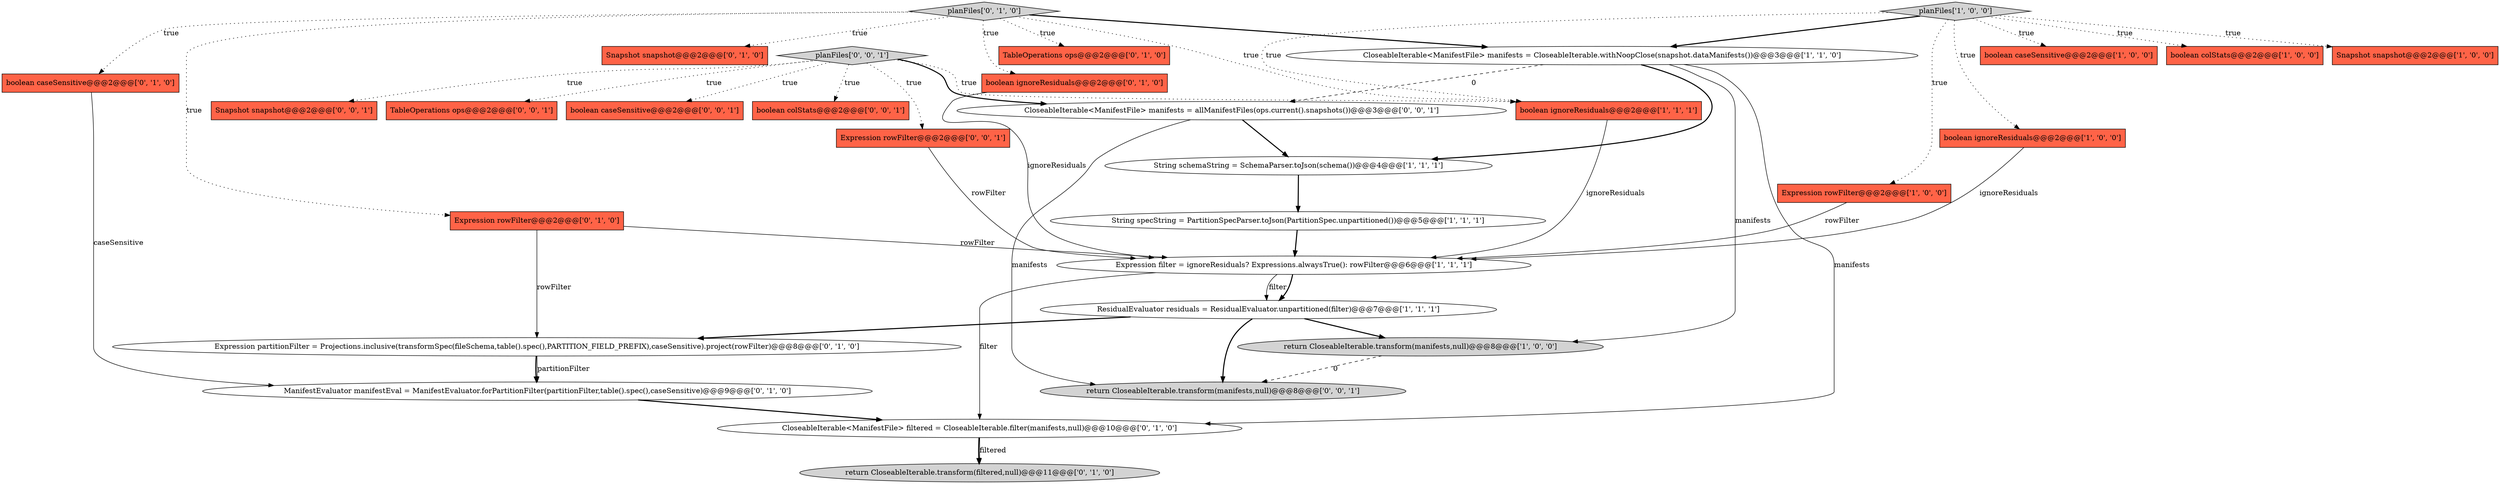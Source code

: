 digraph {
27 [style = filled, label = "boolean colStats@@@2@@@['0', '0', '1']", fillcolor = tomato, shape = box image = "AAA0AAABBB3BBB"];
22 [style = filled, label = "Snapshot snapshot@@@2@@@['0', '1', '0']", fillcolor = tomato, shape = box image = "AAA0AAABBB2BBB"];
7 [style = filled, label = "boolean ignoreResiduals@@@2@@@['1', '0', '0']", fillcolor = tomato, shape = box image = "AAA0AAABBB1BBB"];
11 [style = filled, label = "boolean ignoreResiduals@@@2@@@['1', '1', '1']", fillcolor = tomato, shape = box image = "AAA0AAABBB1BBB"];
17 [style = filled, label = "boolean caseSensitive@@@2@@@['0', '1', '0']", fillcolor = tomato, shape = box image = "AAA0AAABBB2BBB"];
14 [style = filled, label = "ManifestEvaluator manifestEval = ManifestEvaluator.forPartitionFilter(partitionFilter,table().spec(),caseSensitive)@@@9@@@['0', '1', '0']", fillcolor = white, shape = ellipse image = "AAA1AAABBB2BBB"];
15 [style = filled, label = "CloseableIterable<ManifestFile> filtered = CloseableIterable.filter(manifests,null)@@@10@@@['0', '1', '0']", fillcolor = white, shape = ellipse image = "AAA1AAABBB2BBB"];
2 [style = filled, label = "return CloseableIterable.transform(manifests,null)@@@8@@@['1', '0', '0']", fillcolor = lightgray, shape = ellipse image = "AAA0AAABBB1BBB"];
5 [style = filled, label = "boolean caseSensitive@@@2@@@['1', '0', '0']", fillcolor = tomato, shape = box image = "AAA0AAABBB1BBB"];
4 [style = filled, label = "planFiles['1', '0', '0']", fillcolor = lightgray, shape = diamond image = "AAA0AAABBB1BBB"];
28 [style = filled, label = "planFiles['0', '0', '1']", fillcolor = lightgray, shape = diamond image = "AAA0AAABBB3BBB"];
19 [style = filled, label = "Expression rowFilter@@@2@@@['0', '1', '0']", fillcolor = tomato, shape = box image = "AAA0AAABBB2BBB"];
12 [style = filled, label = "String schemaString = SchemaParser.toJson(schema())@@@4@@@['1', '1', '1']", fillcolor = white, shape = ellipse image = "AAA0AAABBB1BBB"];
25 [style = filled, label = "CloseableIterable<ManifestFile> manifests = allManifestFiles(ops.current().snapshots())@@@3@@@['0', '0', '1']", fillcolor = white, shape = ellipse image = "AAA0AAABBB3BBB"];
16 [style = filled, label = "planFiles['0', '1', '0']", fillcolor = lightgray, shape = diamond image = "AAA0AAABBB2BBB"];
13 [style = filled, label = "Expression partitionFilter = Projections.inclusive(transformSpec(fileSchema,table().spec(),PARTITION_FIELD_PREFIX),caseSensitive).project(rowFilter)@@@8@@@['0', '1', '0']", fillcolor = white, shape = ellipse image = "AAA0AAABBB2BBB"];
8 [style = filled, label = "CloseableIterable<ManifestFile> manifests = CloseableIterable.withNoopClose(snapshot.dataManifests())@@@3@@@['1', '1', '0']", fillcolor = white, shape = ellipse image = "AAA0AAABBB1BBB"];
18 [style = filled, label = "TableOperations ops@@@2@@@['0', '1', '0']", fillcolor = tomato, shape = box image = "AAA0AAABBB2BBB"];
30 [style = filled, label = "Snapshot snapshot@@@2@@@['0', '0', '1']", fillcolor = tomato, shape = box image = "AAA0AAABBB3BBB"];
3 [style = filled, label = "Expression rowFilter@@@2@@@['1', '0', '0']", fillcolor = tomato, shape = box image = "AAA0AAABBB1BBB"];
26 [style = filled, label = "TableOperations ops@@@2@@@['0', '0', '1']", fillcolor = tomato, shape = box image = "AAA0AAABBB3BBB"];
6 [style = filled, label = "String specString = PartitionSpecParser.toJson(PartitionSpec.unpartitioned())@@@5@@@['1', '1', '1']", fillcolor = white, shape = ellipse image = "AAA0AAABBB1BBB"];
20 [style = filled, label = "return CloseableIterable.transform(filtered,null)@@@11@@@['0', '1', '0']", fillcolor = lightgray, shape = ellipse image = "AAA1AAABBB2BBB"];
10 [style = filled, label = "Expression filter = ignoreResiduals? Expressions.alwaysTrue(): rowFilter@@@6@@@['1', '1', '1']", fillcolor = white, shape = ellipse image = "AAA0AAABBB1BBB"];
1 [style = filled, label = "boolean colStats@@@2@@@['1', '0', '0']", fillcolor = tomato, shape = box image = "AAA0AAABBB1BBB"];
23 [style = filled, label = "return CloseableIterable.transform(manifests,null)@@@8@@@['0', '0', '1']", fillcolor = lightgray, shape = ellipse image = "AAA0AAABBB3BBB"];
29 [style = filled, label = "boolean caseSensitive@@@2@@@['0', '0', '1']", fillcolor = tomato, shape = box image = "AAA0AAABBB3BBB"];
24 [style = filled, label = "Expression rowFilter@@@2@@@['0', '0', '1']", fillcolor = tomato, shape = box image = "AAA0AAABBB3BBB"];
0 [style = filled, label = "ResidualEvaluator residuals = ResidualEvaluator.unpartitioned(filter)@@@7@@@['1', '1', '1']", fillcolor = white, shape = ellipse image = "AAA0AAABBB1BBB"];
9 [style = filled, label = "Snapshot snapshot@@@2@@@['1', '0', '0']", fillcolor = tomato, shape = box image = "AAA0AAABBB1BBB"];
21 [style = filled, label = "boolean ignoreResiduals@@@2@@@['0', '1', '0']", fillcolor = tomato, shape = box image = "AAA0AAABBB2BBB"];
16->22 [style = dotted, label="true"];
21->10 [style = solid, label="ignoreResiduals"];
3->10 [style = solid, label="rowFilter"];
8->15 [style = solid, label="manifests"];
8->12 [style = bold, label=""];
4->3 [style = dotted, label="true"];
28->26 [style = dotted, label="true"];
8->2 [style = solid, label="manifests"];
13->14 [style = solid, label="partitionFilter"];
10->0 [style = solid, label="filter"];
4->7 [style = dotted, label="true"];
17->14 [style = solid, label="caseSensitive"];
16->18 [style = dotted, label="true"];
8->25 [style = dashed, label="0"];
16->8 [style = bold, label=""];
4->11 [style = dotted, label="true"];
4->8 [style = bold, label=""];
4->1 [style = dotted, label="true"];
28->27 [style = dotted, label="true"];
0->13 [style = bold, label=""];
25->12 [style = bold, label=""];
11->10 [style = solid, label="ignoreResiduals"];
28->30 [style = dotted, label="true"];
6->10 [style = bold, label=""];
0->23 [style = bold, label=""];
16->19 [style = dotted, label="true"];
10->15 [style = solid, label="filter"];
7->10 [style = solid, label="ignoreResiduals"];
28->11 [style = dotted, label="true"];
16->21 [style = dotted, label="true"];
28->24 [style = dotted, label="true"];
2->23 [style = dashed, label="0"];
15->20 [style = bold, label=""];
16->11 [style = dotted, label="true"];
15->20 [style = solid, label="filtered"];
4->5 [style = dotted, label="true"];
4->9 [style = dotted, label="true"];
0->2 [style = bold, label=""];
13->14 [style = bold, label=""];
16->17 [style = dotted, label="true"];
14->15 [style = bold, label=""];
28->29 [style = dotted, label="true"];
19->13 [style = solid, label="rowFilter"];
24->10 [style = solid, label="rowFilter"];
28->25 [style = bold, label=""];
10->0 [style = bold, label=""];
12->6 [style = bold, label=""];
25->23 [style = solid, label="manifests"];
19->10 [style = solid, label="rowFilter"];
}

